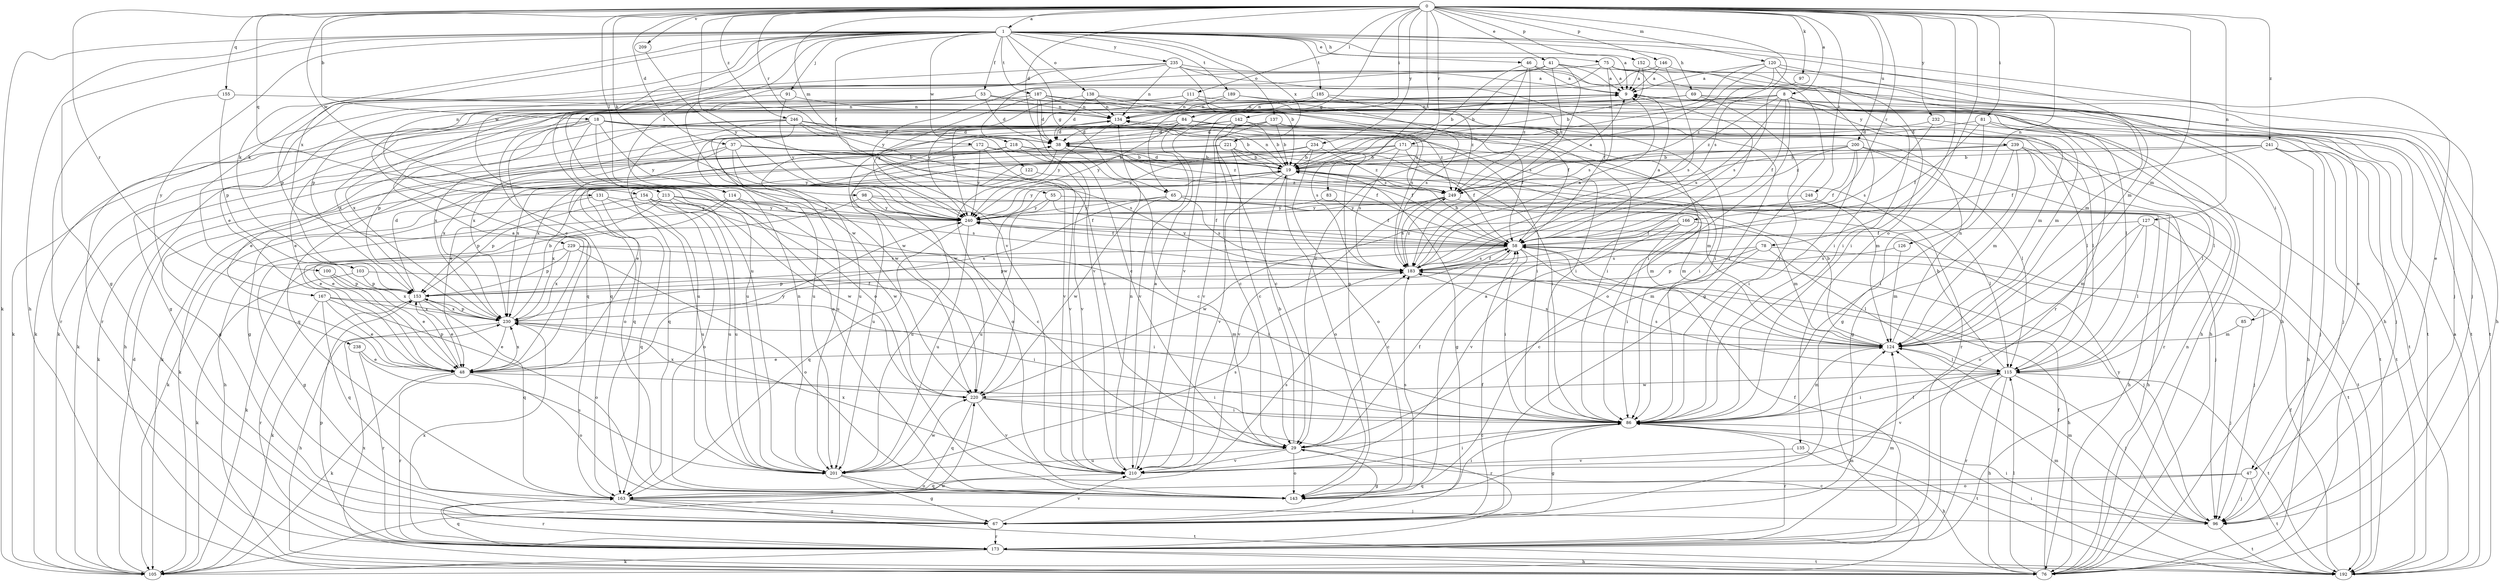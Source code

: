 strict digraph  {
0;
1;
8;
9;
18;
19;
29;
37;
38;
41;
46;
47;
48;
53;
55;
58;
65;
67;
69;
75;
76;
78;
81;
83;
84;
85;
86;
91;
96;
97;
98;
100;
103;
105;
111;
114;
115;
120;
122;
124;
126;
127;
131;
134;
135;
137;
138;
142;
143;
146;
152;
153;
154;
155;
163;
166;
167;
171;
172;
173;
183;
185;
187;
189;
192;
200;
201;
209;
210;
213;
218;
220;
221;
229;
230;
232;
234;
235;
238;
239;
240;
241;
246;
248;
249;
0 -> 1  [label=a];
0 -> 8  [label=a];
0 -> 18  [label=b];
0 -> 37  [label=d];
0 -> 38  [label=d];
0 -> 41  [label=e];
0 -> 65  [label=g];
0 -> 78  [label=i];
0 -> 81  [label=i];
0 -> 83  [label=i];
0 -> 84  [label=i];
0 -> 97  [label=k];
0 -> 98  [label=k];
0 -> 111  [label=l];
0 -> 114  [label=l];
0 -> 120  [label=m];
0 -> 122  [label=m];
0 -> 124  [label=m];
0 -> 126  [label=n];
0 -> 127  [label=n];
0 -> 135  [label=o];
0 -> 146  [label=p];
0 -> 152  [label=p];
0 -> 154  [label=q];
0 -> 155  [label=q];
0 -> 166  [label=r];
0 -> 167  [label=r];
0 -> 171  [label=r];
0 -> 172  [label=r];
0 -> 183  [label=s];
0 -> 200  [label=u];
0 -> 209  [label=v];
0 -> 210  [label=v];
0 -> 213  [label=w];
0 -> 232  [label=y];
0 -> 234  [label=y];
0 -> 241  [label=z];
0 -> 246  [label=z];
0 -> 248  [label=z];
1 -> 9  [label=a];
1 -> 46  [label=e];
1 -> 47  [label=e];
1 -> 53  [label=f];
1 -> 55  [label=f];
1 -> 65  [label=g];
1 -> 67  [label=g];
1 -> 69  [label=h];
1 -> 75  [label=h];
1 -> 76  [label=h];
1 -> 91  [label=j];
1 -> 100  [label=k];
1 -> 103  [label=k];
1 -> 105  [label=k];
1 -> 114  [label=l];
1 -> 124  [label=m];
1 -> 131  [label=n];
1 -> 137  [label=o];
1 -> 138  [label=o];
1 -> 185  [label=t];
1 -> 187  [label=t];
1 -> 189  [label=t];
1 -> 213  [label=w];
1 -> 218  [label=w];
1 -> 221  [label=x];
1 -> 229  [label=x];
1 -> 235  [label=y];
1 -> 238  [label=y];
8 -> 19  [label=b];
8 -> 47  [label=e];
8 -> 58  [label=f];
8 -> 85  [label=i];
8 -> 142  [label=o];
8 -> 143  [label=o];
8 -> 183  [label=s];
8 -> 220  [label=w];
8 -> 239  [label=y];
8 -> 249  [label=z];
9 -> 134  [label=n];
9 -> 163  [label=q];
9 -> 192  [label=t];
18 -> 19  [label=b];
18 -> 38  [label=d];
18 -> 48  [label=e];
18 -> 76  [label=h];
18 -> 86  [label=i];
18 -> 143  [label=o];
18 -> 153  [label=p];
18 -> 183  [label=s];
18 -> 201  [label=u];
18 -> 240  [label=y];
19 -> 38  [label=d];
19 -> 67  [label=g];
19 -> 105  [label=k];
19 -> 134  [label=n];
19 -> 143  [label=o];
19 -> 210  [label=v];
19 -> 240  [label=y];
19 -> 249  [label=z];
29 -> 19  [label=b];
29 -> 58  [label=f];
29 -> 67  [label=g];
29 -> 143  [label=o];
29 -> 201  [label=u];
29 -> 210  [label=v];
37 -> 19  [label=b];
37 -> 58  [label=f];
37 -> 143  [label=o];
37 -> 183  [label=s];
37 -> 201  [label=u];
37 -> 230  [label=x];
37 -> 240  [label=y];
38 -> 19  [label=b];
38 -> 29  [label=c];
38 -> 105  [label=k];
38 -> 143  [label=o];
38 -> 249  [label=z];
41 -> 9  [label=a];
41 -> 19  [label=b];
41 -> 76  [label=h];
41 -> 153  [label=p];
41 -> 183  [label=s];
41 -> 249  [label=z];
46 -> 9  [label=a];
46 -> 19  [label=b];
46 -> 67  [label=g];
46 -> 143  [label=o];
46 -> 249  [label=z];
47 -> 96  [label=j];
47 -> 143  [label=o];
47 -> 163  [label=q];
47 -> 192  [label=t];
48 -> 9  [label=a];
48 -> 86  [label=i];
48 -> 105  [label=k];
48 -> 143  [label=o];
48 -> 153  [label=p];
48 -> 173  [label=r];
48 -> 230  [label=x];
48 -> 240  [label=y];
53 -> 38  [label=d];
53 -> 58  [label=f];
53 -> 86  [label=i];
53 -> 134  [label=n];
53 -> 143  [label=o];
53 -> 163  [label=q];
53 -> 173  [label=r];
55 -> 58  [label=f];
55 -> 96  [label=j];
55 -> 201  [label=u];
55 -> 240  [label=y];
58 -> 9  [label=a];
58 -> 19  [label=b];
58 -> 29  [label=c];
58 -> 86  [label=i];
58 -> 96  [label=j];
58 -> 105  [label=k];
58 -> 124  [label=m];
58 -> 153  [label=p];
58 -> 183  [label=s];
58 -> 240  [label=y];
65 -> 76  [label=h];
65 -> 183  [label=s];
65 -> 192  [label=t];
65 -> 220  [label=w];
65 -> 230  [label=x];
65 -> 240  [label=y];
67 -> 58  [label=f];
67 -> 173  [label=r];
67 -> 210  [label=v];
69 -> 48  [label=e];
69 -> 86  [label=i];
69 -> 105  [label=k];
69 -> 115  [label=l];
69 -> 134  [label=n];
69 -> 192  [label=t];
75 -> 9  [label=a];
75 -> 76  [label=h];
75 -> 86  [label=i];
75 -> 173  [label=r];
75 -> 183  [label=s];
75 -> 210  [label=v];
75 -> 220  [label=w];
76 -> 58  [label=f];
76 -> 115  [label=l];
76 -> 134  [label=n];
76 -> 230  [label=x];
78 -> 29  [label=c];
78 -> 96  [label=j];
78 -> 115  [label=l];
78 -> 153  [label=p];
78 -> 183  [label=s];
81 -> 38  [label=d];
81 -> 58  [label=f];
81 -> 67  [label=g];
81 -> 96  [label=j];
81 -> 115  [label=l];
83 -> 58  [label=f];
83 -> 240  [label=y];
84 -> 38  [label=d];
84 -> 86  [label=i];
84 -> 115  [label=l];
84 -> 210  [label=v];
84 -> 230  [label=x];
84 -> 240  [label=y];
84 -> 249  [label=z];
85 -> 96  [label=j];
85 -> 124  [label=m];
86 -> 29  [label=c];
86 -> 67  [label=g];
86 -> 115  [label=l];
86 -> 124  [label=m];
86 -> 173  [label=r];
86 -> 192  [label=t];
91 -> 67  [label=g];
91 -> 134  [label=n];
91 -> 240  [label=y];
96 -> 29  [label=c];
96 -> 86  [label=i];
96 -> 124  [label=m];
96 -> 192  [label=t];
96 -> 240  [label=y];
97 -> 183  [label=s];
98 -> 48  [label=e];
98 -> 58  [label=f];
98 -> 124  [label=m];
98 -> 201  [label=u];
98 -> 240  [label=y];
100 -> 48  [label=e];
100 -> 153  [label=p];
100 -> 230  [label=x];
103 -> 86  [label=i];
103 -> 105  [label=k];
103 -> 153  [label=p];
105 -> 38  [label=d];
105 -> 124  [label=m];
105 -> 220  [label=w];
111 -> 105  [label=k];
111 -> 124  [label=m];
111 -> 134  [label=n];
111 -> 183  [label=s];
111 -> 230  [label=x];
114 -> 76  [label=h];
114 -> 183  [label=s];
114 -> 220  [label=w];
114 -> 230  [label=x];
114 -> 240  [label=y];
115 -> 19  [label=b];
115 -> 76  [label=h];
115 -> 86  [label=i];
115 -> 96  [label=j];
115 -> 173  [label=r];
115 -> 183  [label=s];
115 -> 192  [label=t];
115 -> 210  [label=v];
115 -> 220  [label=w];
120 -> 9  [label=a];
120 -> 29  [label=c];
120 -> 86  [label=i];
120 -> 96  [label=j];
120 -> 124  [label=m];
120 -> 210  [label=v];
120 -> 249  [label=z];
122 -> 201  [label=u];
122 -> 249  [label=z];
124 -> 19  [label=b];
124 -> 48  [label=e];
124 -> 115  [label=l];
124 -> 134  [label=n];
124 -> 183  [label=s];
126 -> 124  [label=m];
126 -> 183  [label=s];
127 -> 58  [label=f];
127 -> 115  [label=l];
127 -> 124  [label=m];
127 -> 143  [label=o];
127 -> 192  [label=t];
131 -> 153  [label=p];
131 -> 163  [label=q];
131 -> 201  [label=u];
131 -> 240  [label=y];
134 -> 38  [label=d];
134 -> 240  [label=y];
135 -> 76  [label=h];
135 -> 210  [label=v];
137 -> 19  [label=b];
137 -> 29  [label=c];
137 -> 38  [label=d];
137 -> 86  [label=i];
137 -> 96  [label=j];
137 -> 115  [label=l];
137 -> 201  [label=u];
137 -> 220  [label=w];
138 -> 38  [label=d];
138 -> 86  [label=i];
138 -> 124  [label=m];
138 -> 134  [label=n];
138 -> 240  [label=y];
142 -> 19  [label=b];
142 -> 29  [label=c];
142 -> 38  [label=d];
142 -> 58  [label=f];
142 -> 201  [label=u];
142 -> 210  [label=v];
142 -> 230  [label=x];
143 -> 9  [label=a];
143 -> 86  [label=i];
143 -> 183  [label=s];
146 -> 9  [label=a];
146 -> 76  [label=h];
146 -> 183  [label=s];
146 -> 240  [label=y];
152 -> 9  [label=a];
152 -> 19  [label=b];
152 -> 86  [label=i];
153 -> 38  [label=d];
153 -> 48  [label=e];
153 -> 105  [label=k];
153 -> 163  [label=q];
153 -> 230  [label=x];
154 -> 29  [label=c];
154 -> 143  [label=o];
154 -> 153  [label=p];
154 -> 201  [label=u];
154 -> 240  [label=y];
155 -> 134  [label=n];
155 -> 153  [label=p];
155 -> 173  [label=r];
163 -> 67  [label=g];
163 -> 96  [label=j];
163 -> 173  [label=r];
163 -> 183  [label=s];
163 -> 192  [label=t];
166 -> 58  [label=f];
166 -> 86  [label=i];
166 -> 124  [label=m];
166 -> 210  [label=v];
166 -> 220  [label=w];
167 -> 48  [label=e];
167 -> 86  [label=i];
167 -> 143  [label=o];
167 -> 163  [label=q];
167 -> 173  [label=r];
167 -> 230  [label=x];
171 -> 19  [label=b];
171 -> 58  [label=f];
171 -> 163  [label=q];
171 -> 173  [label=r];
171 -> 183  [label=s];
171 -> 230  [label=x];
172 -> 19  [label=b];
172 -> 124  [label=m];
172 -> 163  [label=q];
172 -> 210  [label=v];
172 -> 240  [label=y];
173 -> 58  [label=f];
173 -> 76  [label=h];
173 -> 105  [label=k];
173 -> 124  [label=m];
173 -> 153  [label=p];
173 -> 163  [label=q];
173 -> 192  [label=t];
173 -> 230  [label=x];
183 -> 9  [label=a];
183 -> 58  [label=f];
183 -> 76  [label=h];
183 -> 153  [label=p];
183 -> 249  [label=z];
185 -> 76  [label=h];
185 -> 105  [label=k];
185 -> 134  [label=n];
185 -> 249  [label=z];
187 -> 29  [label=c];
187 -> 38  [label=d];
187 -> 86  [label=i];
187 -> 134  [label=n];
187 -> 192  [label=t];
187 -> 230  [label=x];
187 -> 240  [label=y];
189 -> 76  [label=h];
189 -> 134  [label=n];
189 -> 183  [label=s];
189 -> 240  [label=y];
192 -> 9  [label=a];
192 -> 58  [label=f];
192 -> 86  [label=i];
192 -> 124  [label=m];
200 -> 19  [label=b];
200 -> 58  [label=f];
200 -> 86  [label=i];
200 -> 115  [label=l];
200 -> 173  [label=r];
200 -> 220  [label=w];
200 -> 249  [label=z];
201 -> 67  [label=g];
201 -> 134  [label=n];
201 -> 143  [label=o];
201 -> 183  [label=s];
201 -> 220  [label=w];
209 -> 240  [label=y];
210 -> 9  [label=a];
210 -> 86  [label=i];
210 -> 134  [label=n];
210 -> 163  [label=q];
210 -> 230  [label=x];
213 -> 48  [label=e];
213 -> 105  [label=k];
213 -> 124  [label=m];
213 -> 201  [label=u];
213 -> 220  [label=w];
213 -> 240  [label=y];
218 -> 19  [label=b];
218 -> 67  [label=g];
218 -> 124  [label=m];
218 -> 163  [label=q];
218 -> 210  [label=v];
220 -> 86  [label=i];
220 -> 163  [label=q];
220 -> 173  [label=r];
220 -> 210  [label=v];
220 -> 230  [label=x];
221 -> 19  [label=b];
221 -> 29  [label=c];
221 -> 48  [label=e];
221 -> 58  [label=f];
221 -> 67  [label=g];
221 -> 86  [label=i];
229 -> 67  [label=g];
229 -> 86  [label=i];
229 -> 143  [label=o];
229 -> 153  [label=p];
229 -> 183  [label=s];
229 -> 230  [label=x];
230 -> 19  [label=b];
230 -> 48  [label=e];
230 -> 58  [label=f];
230 -> 76  [label=h];
230 -> 124  [label=m];
230 -> 153  [label=p];
232 -> 38  [label=d];
232 -> 183  [label=s];
232 -> 192  [label=t];
234 -> 19  [label=b];
234 -> 105  [label=k];
234 -> 143  [label=o];
234 -> 240  [label=y];
234 -> 249  [label=z];
235 -> 9  [label=a];
235 -> 19  [label=b];
235 -> 48  [label=e];
235 -> 58  [label=f];
235 -> 96  [label=j];
235 -> 134  [label=n];
235 -> 153  [label=p];
235 -> 201  [label=u];
238 -> 48  [label=e];
238 -> 173  [label=r];
238 -> 201  [label=u];
239 -> 19  [label=b];
239 -> 48  [label=e];
239 -> 67  [label=g];
239 -> 86  [label=i];
239 -> 115  [label=l];
239 -> 124  [label=m];
239 -> 192  [label=t];
240 -> 58  [label=f];
240 -> 163  [label=q];
240 -> 201  [label=u];
241 -> 19  [label=b];
241 -> 58  [label=f];
241 -> 76  [label=h];
241 -> 96  [label=j];
241 -> 192  [label=t];
241 -> 230  [label=x];
246 -> 29  [label=c];
246 -> 38  [label=d];
246 -> 48  [label=e];
246 -> 86  [label=i];
246 -> 105  [label=k];
246 -> 201  [label=u];
246 -> 210  [label=v];
246 -> 220  [label=w];
246 -> 249  [label=z];
248 -> 115  [label=l];
248 -> 240  [label=y];
249 -> 9  [label=a];
249 -> 76  [label=h];
249 -> 183  [label=s];
249 -> 210  [label=v];
249 -> 240  [label=y];
}
